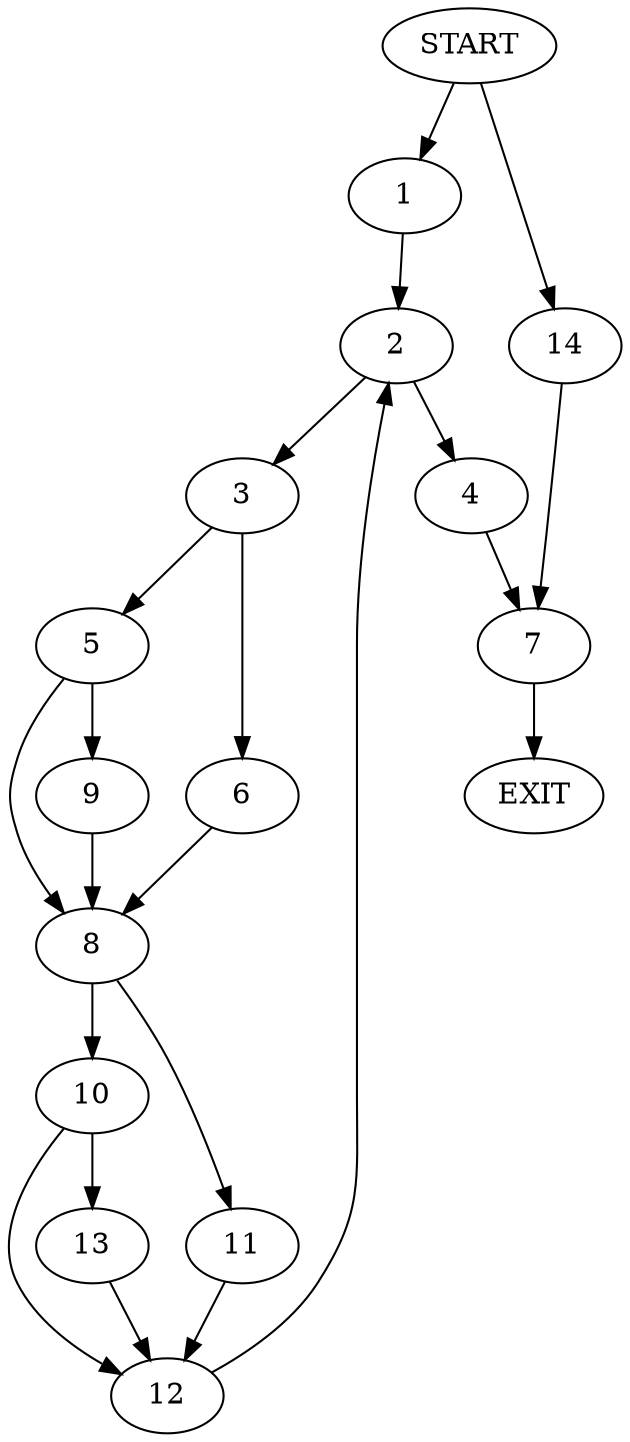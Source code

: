 digraph {
0 [label="START"]
15 [label="EXIT"]
0 -> 1
1 -> 2
2 -> 3
2 -> 4
3 -> 5
3 -> 6
4 -> 7
6 -> 8
5 -> 8
5 -> 9
8 -> 10
8 -> 11
9 -> 8
11 -> 12
10 -> 13
10 -> 12
12 -> 2
13 -> 12
7 -> 15
0 -> 14
14 -> 7
}

